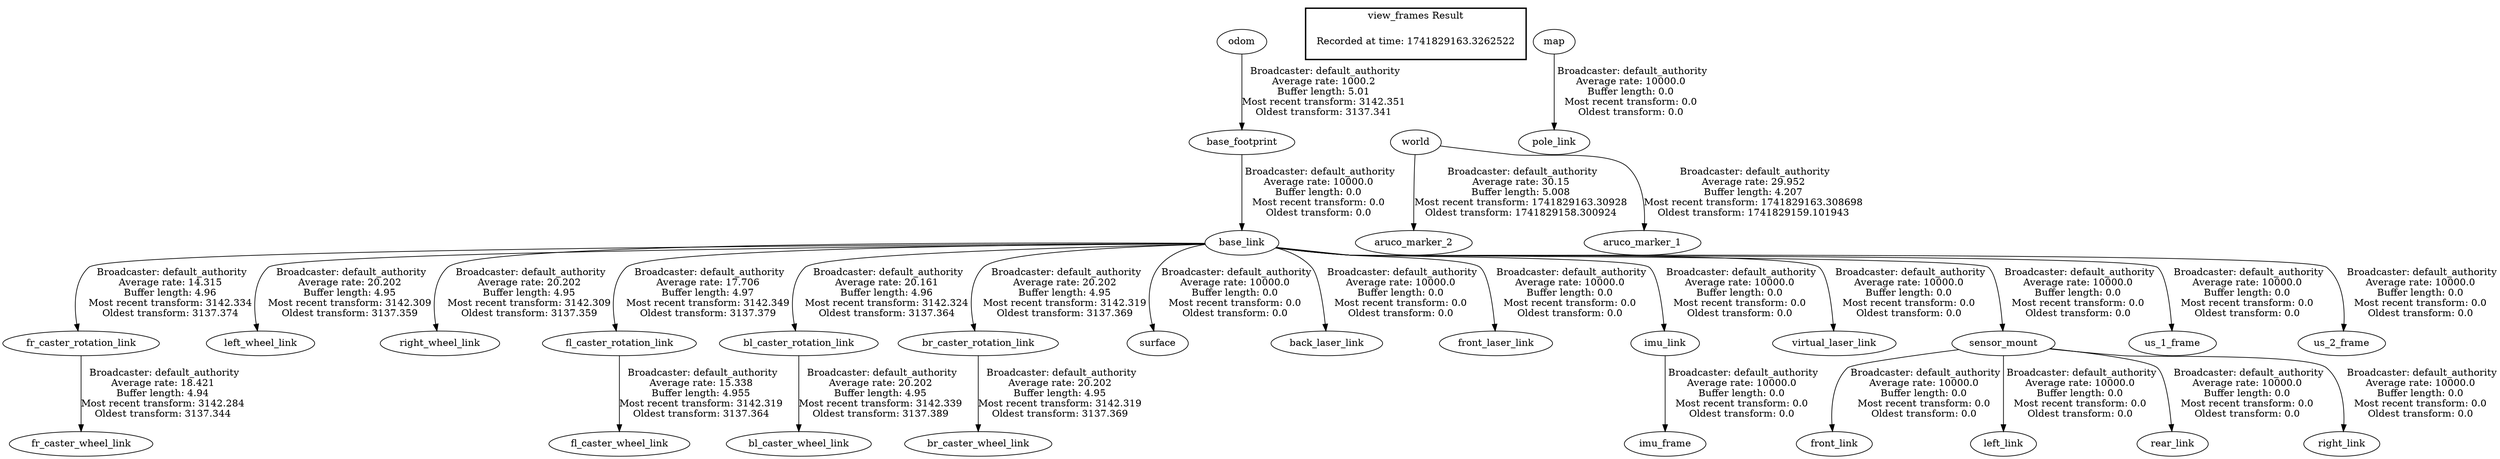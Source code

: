 digraph G {
"fr_caster_rotation_link" -> "fr_caster_wheel_link"[label=" Broadcaster: default_authority\nAverage rate: 18.421\nBuffer length: 4.94\nMost recent transform: 3142.284\nOldest transform: 3137.344\n"];
"base_link" -> "fr_caster_rotation_link"[label=" Broadcaster: default_authority\nAverage rate: 14.315\nBuffer length: 4.96\nMost recent transform: 3142.334\nOldest transform: 3137.374\n"];
"world" -> "aruco_marker_2"[label=" Broadcaster: default_authority\nAverage rate: 30.15\nBuffer length: 5.008\nMost recent transform: 1741829163.30928\nOldest transform: 1741829158.300924\n"];
"base_link" -> "left_wheel_link"[label=" Broadcaster: default_authority\nAverage rate: 20.202\nBuffer length: 4.95\nMost recent transform: 3142.309\nOldest transform: 3137.359\n"];
"base_footprint" -> "base_link"[label=" Broadcaster: default_authority\nAverage rate: 10000.0\nBuffer length: 0.0\nMost recent transform: 0.0\nOldest transform: 0.0\n"];
"base_link" -> "right_wheel_link"[label=" Broadcaster: default_authority\nAverage rate: 20.202\nBuffer length: 4.95\nMost recent transform: 3142.309\nOldest transform: 3137.359\n"];
"fl_caster_rotation_link" -> "fl_caster_wheel_link"[label=" Broadcaster: default_authority\nAverage rate: 15.338\nBuffer length: 4.955\nMost recent transform: 3142.319\nOldest transform: 3137.364\n"];
"base_link" -> "fl_caster_rotation_link"[label=" Broadcaster: default_authority\nAverage rate: 17.706\nBuffer length: 4.97\nMost recent transform: 3142.349\nOldest transform: 3137.379\n"];
"base_link" -> "bl_caster_rotation_link"[label=" Broadcaster: default_authority\nAverage rate: 20.161\nBuffer length: 4.96\nMost recent transform: 3142.324\nOldest transform: 3137.364\n"];
"base_link" -> "br_caster_rotation_link"[label=" Broadcaster: default_authority\nAverage rate: 20.202\nBuffer length: 4.95\nMost recent transform: 3142.319\nOldest transform: 3137.369\n"];
"br_caster_rotation_link" -> "br_caster_wheel_link"[label=" Broadcaster: default_authority\nAverage rate: 20.202\nBuffer length: 4.95\nMost recent transform: 3142.319\nOldest transform: 3137.369\n"];
"bl_caster_rotation_link" -> "bl_caster_wheel_link"[label=" Broadcaster: default_authority\nAverage rate: 20.202\nBuffer length: 4.95\nMost recent transform: 3142.339\nOldest transform: 3137.389\n"];
"odom" -> "base_footprint"[label=" Broadcaster: default_authority\nAverage rate: 1000.2\nBuffer length: 5.01\nMost recent transform: 3142.351\nOldest transform: 3137.341\n"];
"base_link" -> "surface"[label=" Broadcaster: default_authority\nAverage rate: 10000.0\nBuffer length: 0.0\nMost recent transform: 0.0\nOldest transform: 0.0\n"];
"base_link" -> "back_laser_link"[label=" Broadcaster: default_authority\nAverage rate: 10000.0\nBuffer length: 0.0\nMost recent transform: 0.0\nOldest transform: 0.0\n"];
"base_link" -> "front_laser_link"[label=" Broadcaster: default_authority\nAverage rate: 10000.0\nBuffer length: 0.0\nMost recent transform: 0.0\nOldest transform: 0.0\n"];
"base_link" -> "imu_link"[label=" Broadcaster: default_authority\nAverage rate: 10000.0\nBuffer length: 0.0\nMost recent transform: 0.0\nOldest transform: 0.0\n"];
"base_link" -> "virtual_laser_link"[label=" Broadcaster: default_authority\nAverage rate: 10000.0\nBuffer length: 0.0\nMost recent transform: 0.0\nOldest transform: 0.0\n"];
"sensor_mount" -> "front_link"[label=" Broadcaster: default_authority\nAverage rate: 10000.0\nBuffer length: 0.0\nMost recent transform: 0.0\nOldest transform: 0.0\n"];
"base_link" -> "sensor_mount"[label=" Broadcaster: default_authority\nAverage rate: 10000.0\nBuffer length: 0.0\nMost recent transform: 0.0\nOldest transform: 0.0\n"];
"imu_link" -> "imu_frame"[label=" Broadcaster: default_authority\nAverage rate: 10000.0\nBuffer length: 0.0\nMost recent transform: 0.0\nOldest transform: 0.0\n"];
"sensor_mount" -> "left_link"[label=" Broadcaster: default_authority\nAverage rate: 10000.0\nBuffer length: 0.0\nMost recent transform: 0.0\nOldest transform: 0.0\n"];
"sensor_mount" -> "rear_link"[label=" Broadcaster: default_authority\nAverage rate: 10000.0\nBuffer length: 0.0\nMost recent transform: 0.0\nOldest transform: 0.0\n"];
"sensor_mount" -> "right_link"[label=" Broadcaster: default_authority\nAverage rate: 10000.0\nBuffer length: 0.0\nMost recent transform: 0.0\nOldest transform: 0.0\n"];
"base_link" -> "us_1_frame"[label=" Broadcaster: default_authority\nAverage rate: 10000.0\nBuffer length: 0.0\nMost recent transform: 0.0\nOldest transform: 0.0\n"];
"base_link" -> "us_2_frame"[label=" Broadcaster: default_authority\nAverage rate: 10000.0\nBuffer length: 0.0\nMost recent transform: 0.0\nOldest transform: 0.0\n"];
"map" -> "pole_link"[label=" Broadcaster: default_authority\nAverage rate: 10000.0\nBuffer length: 0.0\nMost recent transform: 0.0\nOldest transform: 0.0\n"];
"world" -> "aruco_marker_1"[label=" Broadcaster: default_authority\nAverage rate: 29.952\nBuffer length: 4.207\nMost recent transform: 1741829163.308698\nOldest transform: 1741829159.101943\n"];
edge [style=invis];
 subgraph cluster_legend { style=bold; color=black; label ="view_frames Result";
"Recorded at time: 1741829163.3262522"[ shape=plaintext ] ;
}->"world";
}